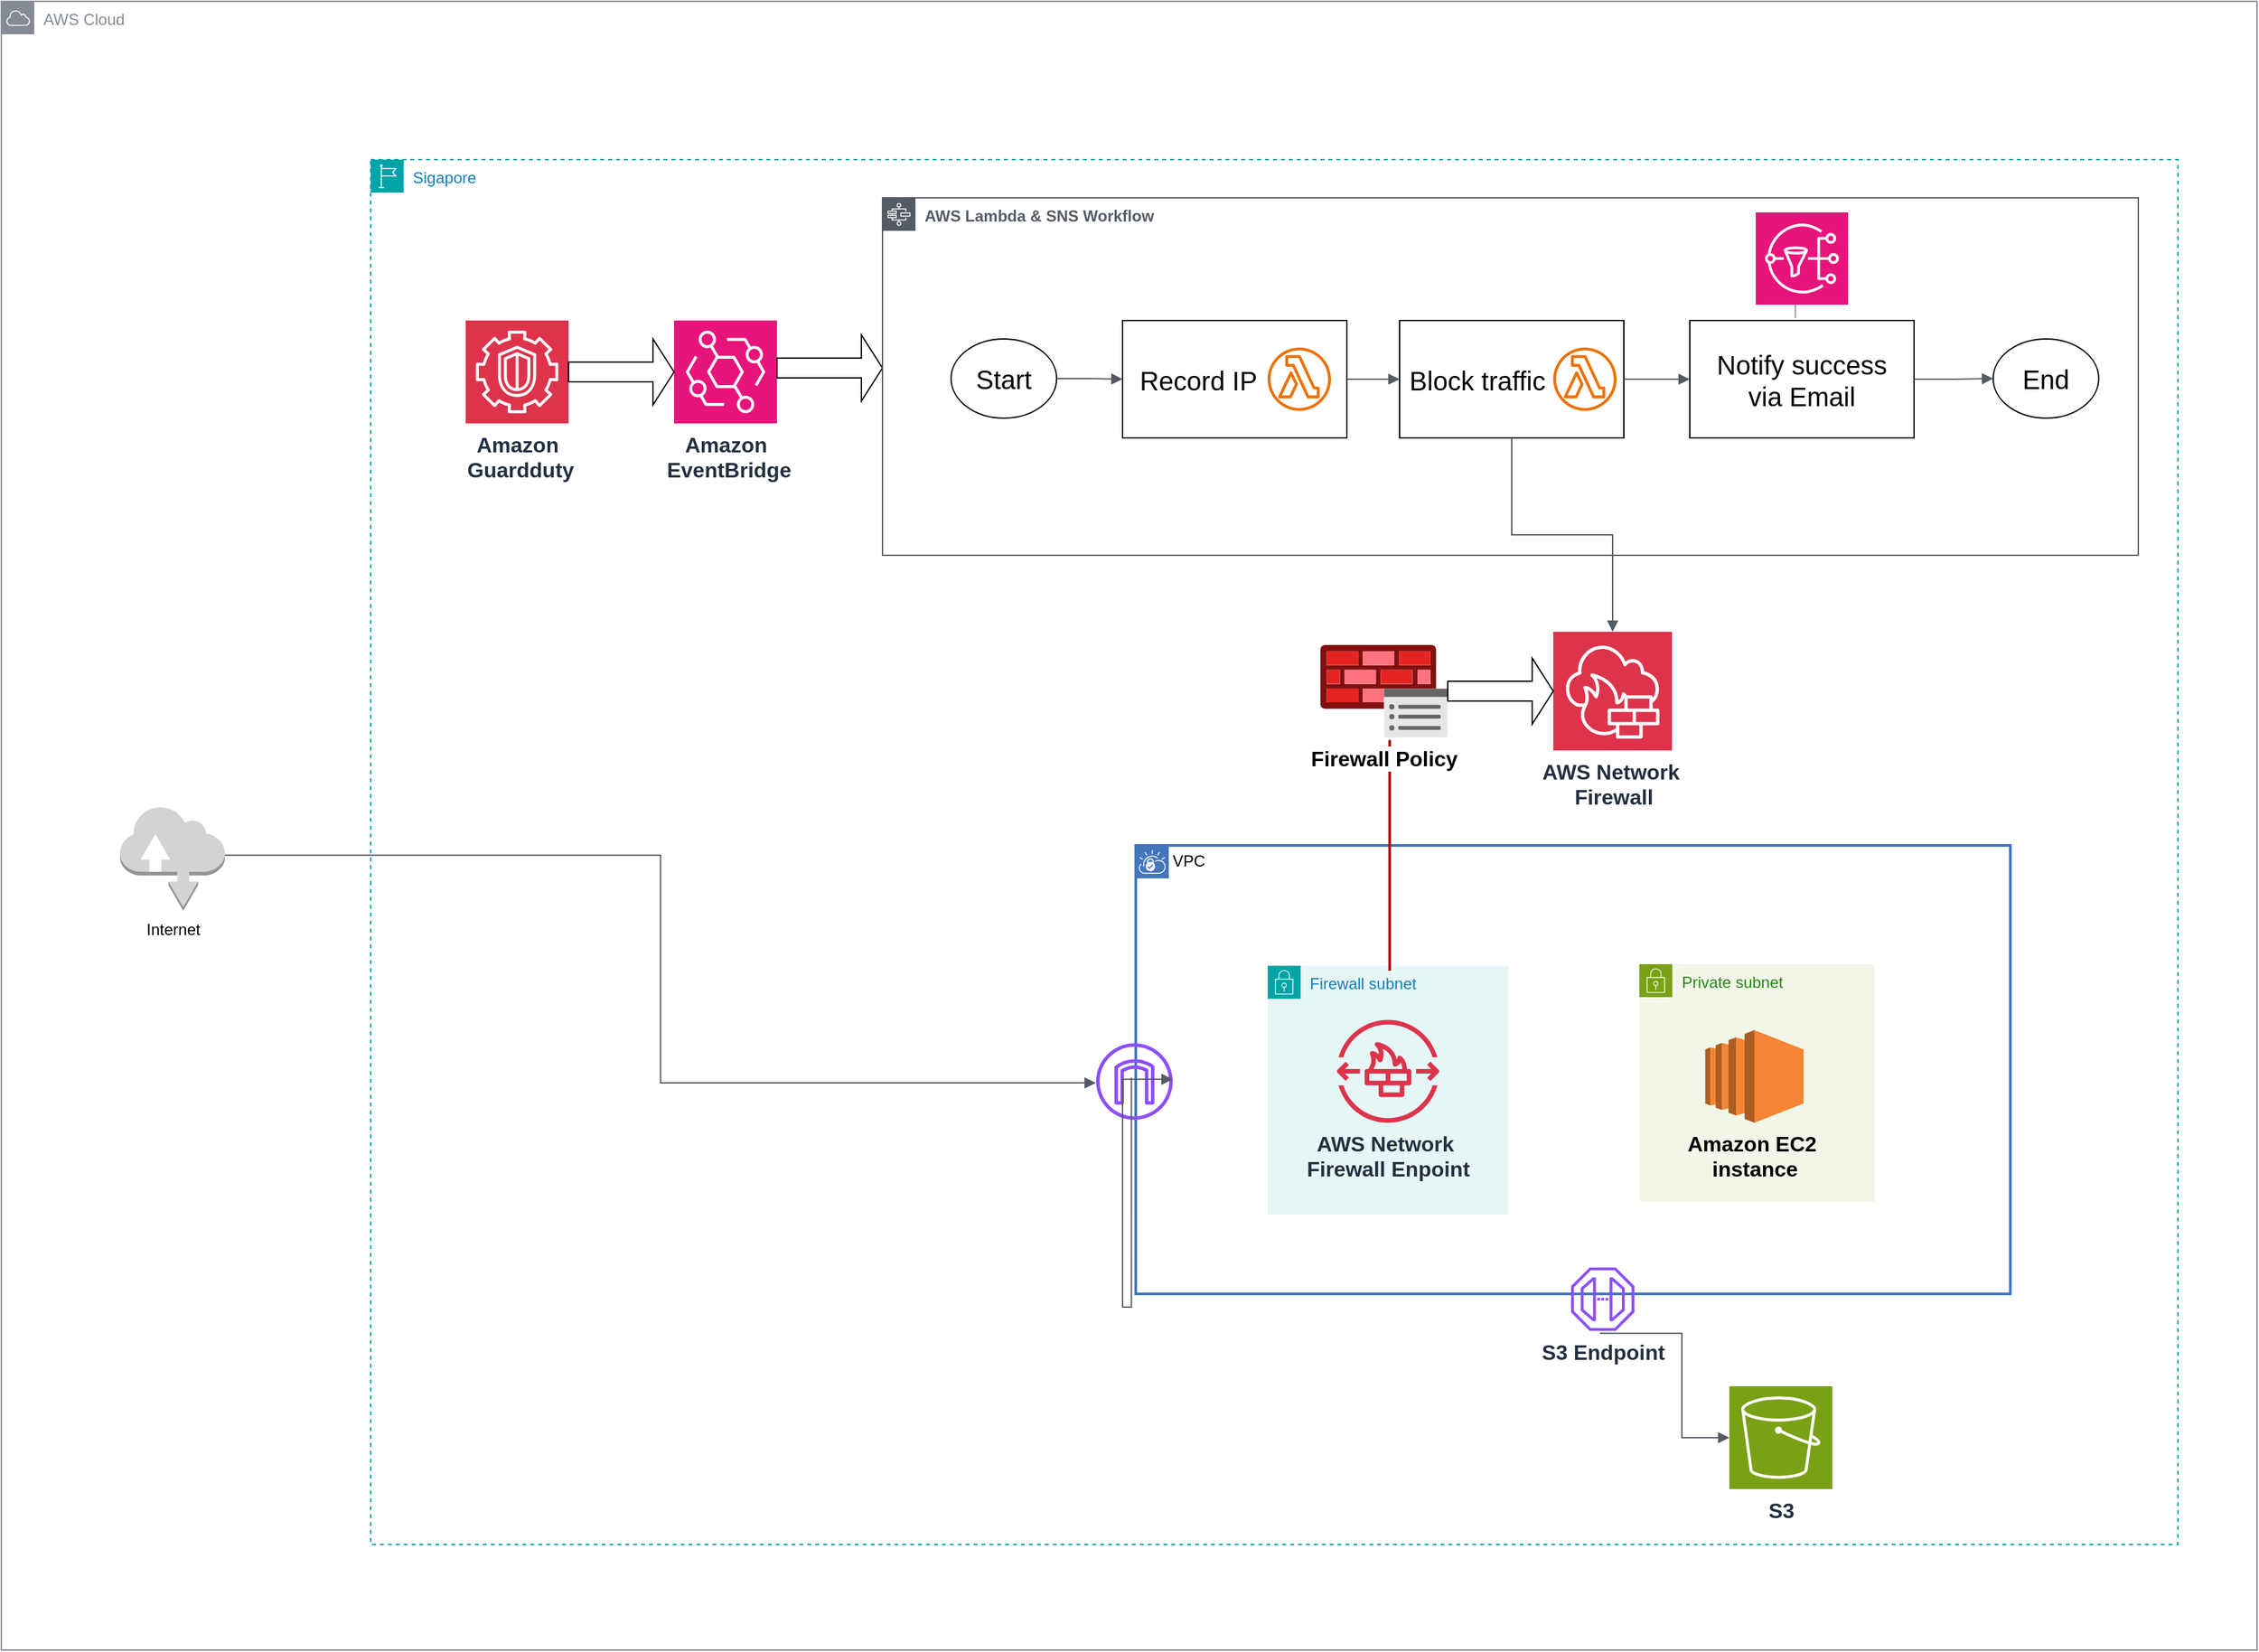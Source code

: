 <mxfile version="26.2.9">
  <diagram name="Trang-1" id="rcItPHVDbqnt85SRIA_v">
    <mxGraphModel dx="2088" dy="1054" grid="1" gridSize="10" guides="0" tooltips="1" connect="1" arrows="1" fold="1" page="1" pageScale="1" pageWidth="2400" pageHeight="2336" math="0" shadow="0">
      <root>
        <mxCell id="0" />
        <mxCell id="1" parent="0" />
        <mxCell id="gpGGjy-_kouJQ9TzN7E--2" value="Sigapore" style="points=[[0,0],[0.25,0],[0.5,0],[0.75,0],[1,0],[1,0.25],[1,0.5],[1,0.75],[1,1],[0.75,1],[0.5,1],[0.25,1],[0,1],[0,0.75],[0,0.5],[0,0.25]];outlineConnect=0;gradientColor=none;html=1;whiteSpace=wrap;fontSize=12;fontStyle=0;container=1;pointerEvents=0;collapsible=0;recursiveResize=0;shape=mxgraph.aws4.group;grIcon=mxgraph.aws4.group_region;strokeColor=#00A4A6;fillColor=none;verticalAlign=top;align=left;spacingLeft=30;fontColor=#147EBA;dashed=1;" vertex="1" parent="1">
          <mxGeometry x="540" y="310" width="1370" height="1050" as="geometry" />
        </mxCell>
        <mxCell id="gpGGjy-_kouJQ9TzN7E--1" value="AWS Cloud" style="sketch=0;outlineConnect=0;gradientColor=none;html=1;whiteSpace=wrap;fontSize=12;fontStyle=0;shape=mxgraph.aws4.group;grIcon=mxgraph.aws4.group_aws_cloud;strokeColor=#858B94;fillColor=none;verticalAlign=top;align=left;spacingLeft=30;fontColor=#858B94;dashed=0;" vertex="1" parent="gpGGjy-_kouJQ9TzN7E--2">
          <mxGeometry x="-280" y="-120" width="1710" height="1250" as="geometry" />
        </mxCell>
        <mxCell id="gpGGjy-_kouJQ9TzN7E--5" value="VPC" style="shape=mxgraph.ibm.box;prType=vpc;fontStyle=0;verticalAlign=top;align=left;spacingLeft=32;spacingTop=4;fillColor=none;rounded=0;whiteSpace=wrap;html=1;strokeColor=#4376BB;strokeWidth=2;dashed=0;container=1;spacing=-4;collapsible=0;expand=0;recursiveResize=0;" vertex="1" parent="gpGGjy-_kouJQ9TzN7E--2">
          <mxGeometry x="580" y="520" width="663" height="340" as="geometry" />
        </mxCell>
        <mxCell id="gpGGjy-_kouJQ9TzN7E--11" value="Firewall&lt;span style=&quot;background-color: transparent; color: light-dark(rgb(20, 126, 186), rgb(69, 160, 212));&quot;&gt;&amp;nbsp;subnet&lt;/span&gt;" style="points=[[0,0],[0.25,0],[0.5,0],[0.75,0],[1,0],[1,0.25],[1,0.5],[1,0.75],[1,1],[0.75,1],[0.5,1],[0.25,1],[0,1],[0,0.75],[0,0.5],[0,0.25]];outlineConnect=0;gradientColor=none;html=1;whiteSpace=wrap;fontSize=12;fontStyle=0;container=1;pointerEvents=0;collapsible=0;recursiveResize=0;shape=mxgraph.aws4.group;grIcon=mxgraph.aws4.group_security_group;grStroke=0;strokeColor=#00A4A6;fillColor=#E6F6F7;verticalAlign=top;align=left;spacingLeft=30;fontColor=#147EBA;dashed=0;" vertex="1" parent="gpGGjy-_kouJQ9TzN7E--5">
          <mxGeometry x="100" y="91.25" width="182.5" height="188.75" as="geometry" />
        </mxCell>
        <mxCell id="gpGGjy-_kouJQ9TzN7E--13" value="&lt;font style=&quot;font-size: 16px;&quot;&gt;&lt;b&gt;AWS Network&amp;nbsp;&lt;/b&gt;&lt;/font&gt;&lt;div&gt;&lt;font style=&quot;font-size: 16px;&quot;&gt;&lt;b&gt;Firewall Enpoint&lt;/b&gt;&lt;/font&gt;&lt;/div&gt;" style="sketch=0;outlineConnect=0;fontColor=#232F3E;gradientColor=none;fillColor=#DD344C;strokeColor=none;dashed=0;verticalLabelPosition=bottom;verticalAlign=top;align=center;html=1;fontSize=12;fontStyle=0;aspect=fixed;pointerEvents=1;shape=mxgraph.aws4.network_firewall_endpoints;" vertex="1" parent="gpGGjy-_kouJQ9TzN7E--11">
          <mxGeometry x="52.25" y="41.0" width="78" height="78" as="geometry" />
        </mxCell>
        <mxCell id="gpGGjy-_kouJQ9TzN7E--9" value="&lt;span style=&quot;background-color: transparent; color: light-dark(rgb(36, 136, 20), rgb(85, 171, 71));&quot;&gt;Private&lt;/span&gt;&lt;span style=&quot;background-color: transparent; color: light-dark(rgb(36, 136, 20), rgb(85, 171, 71));&quot;&gt;&amp;nbsp;subnet&lt;/span&gt;" style="points=[[0,0],[0.25,0],[0.5,0],[0.75,0],[1,0],[1,0.25],[1,0.5],[1,0.75],[1,1],[0.75,1],[0.5,1],[0.25,1],[0,1],[0,0.75],[0,0.5],[0,0.25]];outlineConnect=0;gradientColor=none;html=1;whiteSpace=wrap;fontSize=12;fontStyle=0;container=1;pointerEvents=0;collapsible=0;recursiveResize=0;shape=mxgraph.aws4.group;grIcon=mxgraph.aws4.group_security_group;grStroke=0;strokeColor=#7AA116;fillColor=#F2F6E8;verticalAlign=top;align=left;spacingLeft=30;fontColor=#248814;dashed=0;" vertex="1" parent="gpGGjy-_kouJQ9TzN7E--5">
          <mxGeometry x="381.75" y="90" width="178.25" height="180" as="geometry" />
        </mxCell>
        <mxCell id="gpGGjy-_kouJQ9TzN7E--12" value="&lt;font style=&quot;font-size: 16px;&quot;&gt;&lt;b&gt;Amazon EC2&amp;nbsp;&lt;/b&gt;&lt;/font&gt;&lt;div&gt;&lt;font style=&quot;font-size: 16px;&quot;&gt;&lt;b&gt;instance&lt;/b&gt;&lt;/font&gt;&lt;/div&gt;" style="outlineConnect=0;dashed=0;verticalLabelPosition=bottom;verticalAlign=top;align=center;html=1;shape=mxgraph.aws3.ec2;fillColor=#F58534;gradientColor=none;" vertex="1" parent="gpGGjy-_kouJQ9TzN7E--9">
          <mxGeometry x="50" y="50" width="74.5" height="70.25" as="geometry" />
        </mxCell>
        <mxCell id="gpGGjy-_kouJQ9TzN7E--26" value="" style="line;strokeWidth=2;direction=south;html=1;fillColor=light-dark(#e51400, #e60000);fontColor=#ffffff;strokeColor=#B20000;" vertex="1" parent="gpGGjy-_kouJQ9TzN7E--5">
          <mxGeometry x="102.5" y="-80" width="180" height="175" as="geometry" />
        </mxCell>
        <mxCell id="gpGGjy-_kouJQ9TzN7E--14" value="&lt;font style=&quot;font-size: 16px;&quot;&gt;&lt;b style=&quot;&quot;&gt;Firewall Policy&lt;/b&gt;&lt;/font&gt;" style="image;aspect=fixed;html=1;points=[];align=center;fontSize=12;image=img/lib/azure2/networking/Azure_Firewall_Policy.svg;" vertex="1" parent="gpGGjy-_kouJQ9TzN7E--2">
          <mxGeometry x="720" y="368" width="96.51" height="70" as="geometry" />
        </mxCell>
        <mxCell id="gpGGjy-_kouJQ9TzN7E--8" value="&lt;font style=&quot;font-size: 16px;&quot;&gt;&lt;b&gt;Amazon&lt;/b&gt;&lt;/font&gt;&lt;div&gt;&lt;font style=&quot;font-size: 16px;&quot;&gt;&lt;b&gt;&amp;nbsp;EventBridge&lt;/b&gt;&lt;/font&gt;&lt;/div&gt;" style="sketch=0;points=[[0,0,0],[0.25,0,0],[0.5,0,0],[0.75,0,0],[1,0,0],[0,1,0],[0.25,1,0],[0.5,1,0],[0.75,1,0],[1,1,0],[0,0.25,0],[0,0.5,0],[0,0.75,0],[1,0.25,0],[1,0.5,0],[1,0.75,0]];outlineConnect=0;fontColor=#232F3E;fillColor=#E7157B;strokeColor=#ffffff;dashed=0;verticalLabelPosition=bottom;verticalAlign=top;align=center;html=1;fontSize=12;fontStyle=0;aspect=fixed;shape=mxgraph.aws4.resourceIcon;resIcon=mxgraph.aws4.eventbridge;" vertex="1" parent="gpGGjy-_kouJQ9TzN7E--2">
          <mxGeometry x="230" y="122" width="78" height="78" as="geometry" />
        </mxCell>
        <mxCell id="gpGGjy-_kouJQ9TzN7E--7" value="&lt;font style=&quot;font-size: 16px;&quot;&gt;&lt;b&gt;Amazon&lt;/b&gt;&lt;/font&gt;&lt;div&gt;&lt;font style=&quot;font-size: 16px;&quot;&gt;&lt;b&gt;&amp;nbsp;Guardduty&lt;/b&gt;&lt;/font&gt;&lt;/div&gt;" style="sketch=0;points=[[0,0,0],[0.25,0,0],[0.5,0,0],[0.75,0,0],[1,0,0],[0,1,0],[0.25,1,0],[0.5,1,0],[0.75,1,0],[1,1,0],[0,0.25,0],[0,0.5,0],[0,0.75,0],[1,0.25,0],[1,0.5,0],[1,0.75,0]];outlineConnect=0;fontColor=#232F3E;fillColor=#DD344C;strokeColor=#ffffff;dashed=0;verticalLabelPosition=bottom;verticalAlign=top;align=center;html=1;fontSize=12;fontStyle=0;aspect=fixed;shape=mxgraph.aws4.resourceIcon;resIcon=mxgraph.aws4.guardduty;" vertex="1" parent="gpGGjy-_kouJQ9TzN7E--2">
          <mxGeometry x="72" y="122" width="78" height="78" as="geometry" />
        </mxCell>
        <mxCell id="gpGGjy-_kouJQ9TzN7E--16" value="" style="shape=singleArrow;whiteSpace=wrap;html=1;" vertex="1" parent="gpGGjy-_kouJQ9TzN7E--2">
          <mxGeometry x="150" y="136" width="80" height="50" as="geometry" />
        </mxCell>
        <mxCell id="gpGGjy-_kouJQ9TzN7E--17" value="" style="shape=singleArrow;whiteSpace=wrap;html=1;" vertex="1" parent="gpGGjy-_kouJQ9TzN7E--2">
          <mxGeometry x="308" y="133" width="80" height="50" as="geometry" />
        </mxCell>
        <mxCell id="gpGGjy-_kouJQ9TzN7E--18" value="&lt;div&gt;&lt;b&gt;AWS Lambda &amp;amp; SNS Workflow&lt;/b&gt;&lt;/div&gt;" style="sketch=0;outlineConnect=0;gradientColor=none;html=1;whiteSpace=wrap;fontSize=12;fontStyle=0;shape=mxgraph.aws4.group;grIcon=mxgraph.aws4.group_aws_step_functions_workflow;strokeColor=#545B64;fillColor=none;verticalAlign=top;align=left;spacingLeft=30;fontColor=#545B64;dashed=0;" vertex="1" parent="gpGGjy-_kouJQ9TzN7E--2">
          <mxGeometry x="388" y="29" width="952" height="271" as="geometry" />
        </mxCell>
        <mxCell id="gpGGjy-_kouJQ9TzN7E--19" value="&lt;font style=&quot;font-size: 16px;&quot;&gt;&lt;b&gt;AWS&amp;nbsp;&lt;/b&gt;&lt;/font&gt;&lt;b style=&quot;font-size: 16px; background-color: transparent; color: light-dark(rgb(35, 47, 62), rgb(189, 199, 212));&quot;&gt;Network&amp;nbsp;&lt;/b&gt;&lt;div&gt;&lt;font style=&quot;font-size: 16px;&quot;&gt;&lt;b&gt;Firewall&lt;/b&gt;&lt;/font&gt;&lt;/div&gt;" style="sketch=0;points=[[0,0,0],[0.25,0,0],[0.5,0,0],[0.75,0,0],[1,0,0],[0,1,0],[0.25,1,0],[0.5,1,0],[0.75,1,0],[1,1,0],[0,0.25,0],[0,0.5,0],[0,0.75,0],[1,0.25,0],[1,0.5,0],[1,0.75,0]];outlineConnect=0;fontColor=#232F3E;fillColor=#DD344C;strokeColor=#ffffff;dashed=0;verticalLabelPosition=bottom;verticalAlign=top;align=center;html=1;fontSize=12;fontStyle=0;aspect=fixed;shape=mxgraph.aws4.resourceIcon;resIcon=mxgraph.aws4.network_firewall;" vertex="1" parent="gpGGjy-_kouJQ9TzN7E--2">
          <mxGeometry x="896.51" y="358" width="90" height="90" as="geometry" />
        </mxCell>
        <mxCell id="gpGGjy-_kouJQ9TzN7E--20" value="" style="shape=singleArrow;whiteSpace=wrap;html=1;" vertex="1" parent="gpGGjy-_kouJQ9TzN7E--2">
          <mxGeometry x="816.51" y="378" width="80" height="50" as="geometry" />
        </mxCell>
        <mxCell id="gpGGjy-_kouJQ9TzN7E--6" value="Internet" style="outlineConnect=0;dashed=0;verticalLabelPosition=bottom;verticalAlign=top;align=center;html=1;shape=mxgraph.aws3.internet;fillColor=#D2D3D3;gradientColor=none;" vertex="1" parent="gpGGjy-_kouJQ9TzN7E--2">
          <mxGeometry x="-190" y="490" width="79.5" height="79.5" as="geometry" />
        </mxCell>
        <mxCell id="gpGGjy-_kouJQ9TzN7E--27" value="&lt;font style=&quot;font-size: 20px;&quot;&gt;Start&lt;/font&gt;" style="ellipse;whiteSpace=wrap;html=1;" vertex="1" parent="gpGGjy-_kouJQ9TzN7E--2">
          <mxGeometry x="440" y="136" width="80" height="60" as="geometry" />
        </mxCell>
        <mxCell id="gpGGjy-_kouJQ9TzN7E--28" value="&lt;font style=&quot;font-size: 20px;&quot;&gt;&amp;nbsp; Record IP&lt;/font&gt;" style="rounded=0;whiteSpace=wrap;html=1;align=left;" vertex="1" parent="gpGGjy-_kouJQ9TzN7E--2">
          <mxGeometry x="570" y="122" width="170" height="89" as="geometry" />
        </mxCell>
        <mxCell id="gpGGjy-_kouJQ9TzN7E--29" value="&lt;span style=&quot;font-size: 20px;&quot;&gt;&amp;nbsp;Block&amp;nbsp;&lt;/span&gt;&lt;span style=&quot;font-size: 20px; background-color: transparent; color: light-dark(rgb(0, 0, 0), rgb(255, 255, 255));&quot;&gt;traffic&lt;/span&gt;" style="rounded=0;whiteSpace=wrap;html=1;align=left;" vertex="1" parent="gpGGjy-_kouJQ9TzN7E--2">
          <mxGeometry x="780" y="122" width="170" height="89" as="geometry" />
        </mxCell>
        <mxCell id="gpGGjy-_kouJQ9TzN7E--30" value="&lt;span style=&quot;font-size: 20px;&quot;&gt;Notify success&lt;/span&gt;&lt;div&gt;&lt;span style=&quot;font-size: 20px;&quot;&gt;via Email&lt;/span&gt;&lt;/div&gt;" style="rounded=0;whiteSpace=wrap;html=1;" vertex="1" parent="gpGGjy-_kouJQ9TzN7E--2">
          <mxGeometry x="1000" y="122" width="170" height="89" as="geometry" />
        </mxCell>
        <mxCell id="gpGGjy-_kouJQ9TzN7E--31" value="&lt;font style=&quot;font-size: 20px;&quot;&gt;End&lt;/font&gt;" style="ellipse;whiteSpace=wrap;html=1;" vertex="1" parent="gpGGjy-_kouJQ9TzN7E--2">
          <mxGeometry x="1230" y="136" width="80" height="60" as="geometry" />
        </mxCell>
        <mxCell id="gpGGjy-_kouJQ9TzN7E--33" value="" style="edgeStyle=orthogonalEdgeStyle;html=1;endArrow=block;elbow=vertical;startArrow=none;endFill=1;strokeColor=#545B64;rounded=0;entryX=0;entryY=0.5;entryDx=0;entryDy=0;exitX=1;exitY=0.5;exitDx=0;exitDy=0;" edge="1" parent="gpGGjy-_kouJQ9TzN7E--2" source="gpGGjy-_kouJQ9TzN7E--27" target="gpGGjy-_kouJQ9TzN7E--28">
          <mxGeometry width="100" relative="1" as="geometry">
            <mxPoint x="570" y="430" as="sourcePoint" />
            <mxPoint x="670" y="430" as="targetPoint" />
          </mxGeometry>
        </mxCell>
        <mxCell id="gpGGjy-_kouJQ9TzN7E--35" value="" style="edgeStyle=orthogonalEdgeStyle;html=1;endArrow=block;elbow=vertical;startArrow=none;endFill=1;strokeColor=#545B64;rounded=0;exitX=1;exitY=0.5;exitDx=0;exitDy=0;entryX=0;entryY=0.5;entryDx=0;entryDy=0;" edge="1" parent="gpGGjy-_kouJQ9TzN7E--2" source="gpGGjy-_kouJQ9TzN7E--28" target="gpGGjy-_kouJQ9TzN7E--29">
          <mxGeometry width="100" relative="1" as="geometry">
            <mxPoint x="560" y="340" as="sourcePoint" />
            <mxPoint x="660" y="340" as="targetPoint" />
          </mxGeometry>
        </mxCell>
        <mxCell id="gpGGjy-_kouJQ9TzN7E--36" value="" style="edgeStyle=orthogonalEdgeStyle;html=1;endArrow=block;elbow=vertical;startArrow=none;endFill=1;strokeColor=#545B64;rounded=0;exitX=1;exitY=0.5;exitDx=0;exitDy=0;entryX=0;entryY=0.5;entryDx=0;entryDy=0;" edge="1" parent="gpGGjy-_kouJQ9TzN7E--2" source="gpGGjy-_kouJQ9TzN7E--29" target="gpGGjy-_kouJQ9TzN7E--30">
          <mxGeometry width="100" relative="1" as="geometry">
            <mxPoint x="560" y="340" as="sourcePoint" />
            <mxPoint x="660" y="340" as="targetPoint" />
          </mxGeometry>
        </mxCell>
        <mxCell id="gpGGjy-_kouJQ9TzN7E--37" value="" style="edgeStyle=orthogonalEdgeStyle;html=1;endArrow=block;elbow=vertical;startArrow=none;endFill=1;strokeColor=#545B64;rounded=0;exitX=1;exitY=0.5;exitDx=0;exitDy=0;entryX=0;entryY=0.5;entryDx=0;entryDy=0;" edge="1" parent="gpGGjy-_kouJQ9TzN7E--2" source="gpGGjy-_kouJQ9TzN7E--30" target="gpGGjy-_kouJQ9TzN7E--31">
          <mxGeometry width="100" relative="1" as="geometry">
            <mxPoint x="560" y="340" as="sourcePoint" />
            <mxPoint x="660" y="340" as="targetPoint" />
          </mxGeometry>
        </mxCell>
        <mxCell id="gpGGjy-_kouJQ9TzN7E--38" value="" style="sketch=0;outlineConnect=0;fontColor=#232F3E;gradientColor=none;fillColor=#ED7100;strokeColor=none;dashed=0;verticalLabelPosition=bottom;verticalAlign=top;align=center;html=1;fontSize=12;fontStyle=0;aspect=fixed;pointerEvents=1;shape=mxgraph.aws4.lambda_function;" vertex="1" parent="gpGGjy-_kouJQ9TzN7E--2">
          <mxGeometry x="680" y="142.5" width="48" height="48" as="geometry" />
        </mxCell>
        <mxCell id="gpGGjy-_kouJQ9TzN7E--39" value="" style="sketch=0;outlineConnect=0;fontColor=#232F3E;gradientColor=none;fillColor=#ED7100;strokeColor=none;dashed=0;verticalLabelPosition=bottom;verticalAlign=top;align=center;html=1;fontSize=12;fontStyle=0;aspect=fixed;pointerEvents=1;shape=mxgraph.aws4.lambda_function;" vertex="1" parent="gpGGjy-_kouJQ9TzN7E--2">
          <mxGeometry x="896.51" y="142.5" width="48" height="48" as="geometry" />
        </mxCell>
        <mxCell id="gpGGjy-_kouJQ9TzN7E--41" value="" style="sketch=0;points=[[0,0,0],[0.25,0,0],[0.5,0,0],[0.75,0,0],[1,0,0],[0,1,0],[0.25,1,0],[0.5,1,0],[0.75,1,0],[1,1,0],[0,0.25,0],[0,0.5,0],[0,0.75,0],[1,0.25,0],[1,0.5,0],[1,0.75,0]];outlineConnect=0;fontColor=#232F3E;fillColor=#E7157B;strokeColor=#ffffff;dashed=0;verticalLabelPosition=bottom;verticalAlign=top;align=center;html=1;fontSize=12;fontStyle=0;aspect=fixed;shape=mxgraph.aws4.resourceIcon;resIcon=mxgraph.aws4.sns;" vertex="1" parent="gpGGjy-_kouJQ9TzN7E--2">
          <mxGeometry x="1050" y="40" width="70" height="70" as="geometry" />
        </mxCell>
        <mxCell id="gpGGjy-_kouJQ9TzN7E--43" value="" style="verticalLabelPosition=bottom;shadow=0;dashed=0;align=center;html=1;verticalAlign=top;strokeWidth=1;shape=mxgraph.mockup.markup.line;strokeColor=#999999;direction=north;" vertex="1" parent="gpGGjy-_kouJQ9TzN7E--2">
          <mxGeometry x="1070" y="110" width="20" height="10" as="geometry" />
        </mxCell>
        <mxCell id="gpGGjy-_kouJQ9TzN7E--44" value="" style="edgeStyle=orthogonalEdgeStyle;html=1;endArrow=block;elbow=vertical;startArrow=none;endFill=1;strokeColor=#545B64;rounded=0;exitX=0.5;exitY=1;exitDx=0;exitDy=0;entryX=0.5;entryY=0;entryDx=0;entryDy=0;entryPerimeter=0;" edge="1" parent="gpGGjy-_kouJQ9TzN7E--2" source="gpGGjy-_kouJQ9TzN7E--29" target="gpGGjy-_kouJQ9TzN7E--19">
          <mxGeometry width="100" relative="1" as="geometry">
            <mxPoint x="560" y="440" as="sourcePoint" />
            <mxPoint x="660" y="440" as="targetPoint" />
          </mxGeometry>
        </mxCell>
        <mxCell id="gpGGjy-_kouJQ9TzN7E--46" value="&lt;b&gt;&lt;font style=&quot;font-size: 16px;&quot;&gt;S3&lt;/font&gt;&lt;/b&gt;" style="sketch=0;points=[[0,0,0],[0.25,0,0],[0.5,0,0],[0.75,0,0],[1,0,0],[0,1,0],[0.25,1,0],[0.5,1,0],[0.75,1,0],[1,1,0],[0,0.25,0],[0,0.5,0],[0,0.75,0],[1,0.25,0],[1,0.5,0],[1,0.75,0]];outlineConnect=0;fontColor=#232F3E;fillColor=#7AA116;strokeColor=#ffffff;dashed=0;verticalLabelPosition=bottom;verticalAlign=top;align=center;html=1;fontSize=12;fontStyle=0;aspect=fixed;shape=mxgraph.aws4.resourceIcon;resIcon=mxgraph.aws4.s3;" vertex="1" parent="gpGGjy-_kouJQ9TzN7E--2">
          <mxGeometry x="1030" y="930" width="78" height="78" as="geometry" />
        </mxCell>
        <mxCell id="gpGGjy-_kouJQ9TzN7E--45" value="&lt;font style=&quot;font-size: 16px;&quot;&gt;&lt;b&gt;S3 Endpoint&lt;/b&gt;&lt;/font&gt;" style="sketch=0;outlineConnect=0;fontColor=#232F3E;gradientColor=none;fillColor=#8C4FFF;strokeColor=none;dashed=0;verticalLabelPosition=bottom;verticalAlign=top;align=center;html=1;fontSize=12;fontStyle=0;aspect=fixed;pointerEvents=1;shape=mxgraph.aws4.endpoint;" vertex="1" parent="gpGGjy-_kouJQ9TzN7E--2">
          <mxGeometry x="910" y="840" width="48" height="48" as="geometry" />
        </mxCell>
        <mxCell id="gpGGjy-_kouJQ9TzN7E--48" value="" style="edgeStyle=orthogonalEdgeStyle;html=1;endArrow=block;elbow=vertical;startArrow=none;endFill=1;strokeColor=#545B64;rounded=0;entryX=0;entryY=0.5;entryDx=0;entryDy=0;entryPerimeter=0;exitX=0.457;exitY=1.039;exitDx=0;exitDy=0;exitPerimeter=0;" edge="1" parent="gpGGjy-_kouJQ9TzN7E--2" source="gpGGjy-_kouJQ9TzN7E--45" target="gpGGjy-_kouJQ9TzN7E--46">
          <mxGeometry width="100" relative="1" as="geometry">
            <mxPoint x="880" y="550" as="sourcePoint" />
            <mxPoint x="980" y="550" as="targetPoint" />
          </mxGeometry>
        </mxCell>
        <mxCell id="gpGGjy-_kouJQ9TzN7E--50" value="" style="sketch=0;outlineConnect=0;fontColor=#232F3E;gradientColor=none;fillColor=#8C4FFF;strokeColor=none;dashed=0;verticalLabelPosition=bottom;verticalAlign=top;align=center;html=1;fontSize=12;fontStyle=0;aspect=fixed;pointerEvents=1;shape=mxgraph.aws4.internet_gateway;" vertex="1" parent="gpGGjy-_kouJQ9TzN7E--2">
          <mxGeometry x="550" y="670" width="58" height="58" as="geometry" />
        </mxCell>
        <mxCell id="gpGGjy-_kouJQ9TzN7E--52" value="" style="edgeStyle=orthogonalEdgeStyle;html=1;endArrow=block;elbow=vertical;startArrow=none;endFill=1;strokeColor=#545B64;rounded=0;exitX=-0.005;exitY=0.518;exitDx=0;exitDy=0;exitPerimeter=0;entryX=1;entryY=0.47;entryDx=0;entryDy=0;entryPerimeter=0;" edge="1" parent="gpGGjy-_kouJQ9TzN7E--2" source="gpGGjy-_kouJQ9TzN7E--5" target="gpGGjy-_kouJQ9TzN7E--50">
          <mxGeometry width="100" relative="1" as="geometry">
            <mxPoint x="1117" y="1006" as="sourcePoint" />
            <mxPoint x="430" y="837" as="targetPoint" />
            <Array as="points" />
          </mxGeometry>
        </mxCell>
        <mxCell id="gpGGjy-_kouJQ9TzN7E--51" value="" style="edgeStyle=orthogonalEdgeStyle;html=1;endArrow=block;elbow=vertical;startArrow=none;endFill=1;strokeColor=#545B64;rounded=0;exitX=1;exitY=0.47;exitDx=0;exitDy=0;exitPerimeter=0;entryX=-0.005;entryY=0.518;entryDx=0;entryDy=0;entryPerimeter=0;" edge="1" parent="gpGGjy-_kouJQ9TzN7E--2" source="gpGGjy-_kouJQ9TzN7E--6" target="gpGGjy-_kouJQ9TzN7E--50">
          <mxGeometry width="100" relative="1" as="geometry">
            <mxPoint x="230" y="700" as="sourcePoint" />
            <mxPoint x="130" y="700" as="targetPoint" />
            <Array as="points" />
          </mxGeometry>
        </mxCell>
      </root>
    </mxGraphModel>
  </diagram>
</mxfile>
